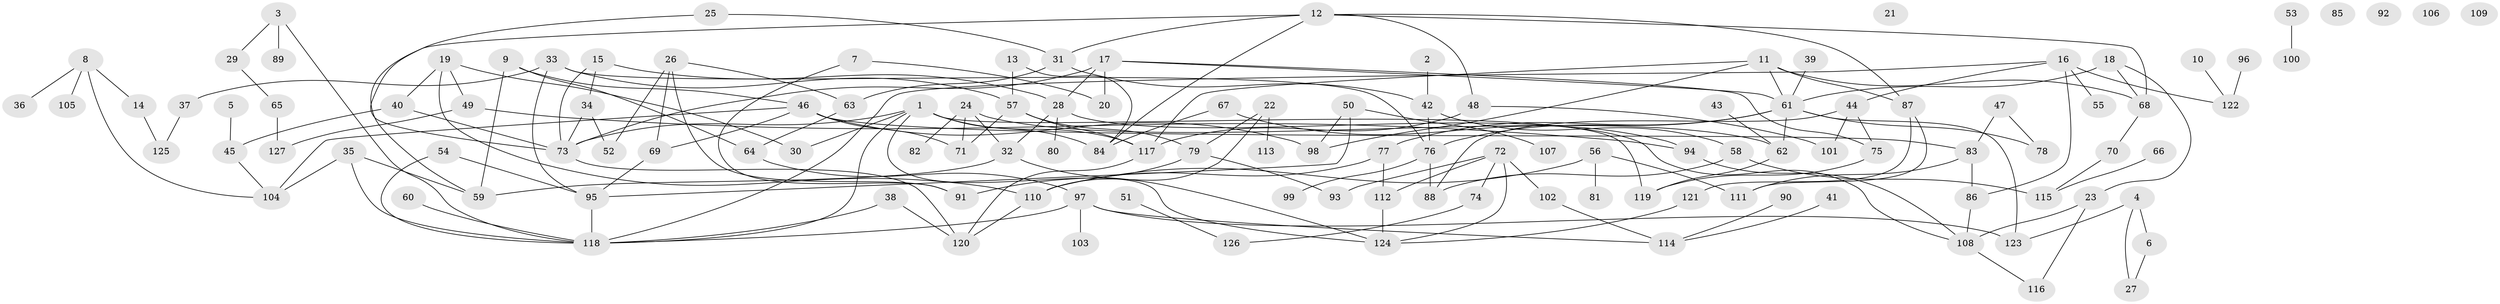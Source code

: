 // coarse degree distribution, {8: 0.06896551724137931, 7: 0.10344827586206896, 9: 0.017241379310344827, 6: 0.034482758620689655, 3: 0.25862068965517243, 2: 0.15517241379310345, 5: 0.034482758620689655, 4: 0.1896551724137931, 1: 0.13793103448275862}
// Generated by graph-tools (version 1.1) at 2025/48/03/04/25 22:48:02]
// undirected, 127 vertices, 181 edges
graph export_dot {
  node [color=gray90,style=filled];
  1;
  2;
  3;
  4;
  5;
  6;
  7;
  8;
  9;
  10;
  11;
  12;
  13;
  14;
  15;
  16;
  17;
  18;
  19;
  20;
  21;
  22;
  23;
  24;
  25;
  26;
  27;
  28;
  29;
  30;
  31;
  32;
  33;
  34;
  35;
  36;
  37;
  38;
  39;
  40;
  41;
  42;
  43;
  44;
  45;
  46;
  47;
  48;
  49;
  50;
  51;
  52;
  53;
  54;
  55;
  56;
  57;
  58;
  59;
  60;
  61;
  62;
  63;
  64;
  65;
  66;
  67;
  68;
  69;
  70;
  71;
  72;
  73;
  74;
  75;
  76;
  77;
  78;
  79;
  80;
  81;
  82;
  83;
  84;
  85;
  86;
  87;
  88;
  89;
  90;
  91;
  92;
  93;
  94;
  95;
  96;
  97;
  98;
  99;
  100;
  101;
  102;
  103;
  104;
  105;
  106;
  107;
  108;
  109;
  110;
  111;
  112;
  113;
  114;
  115;
  116;
  117;
  118;
  119;
  120;
  121;
  122;
  123;
  124;
  125;
  126;
  127;
  1 -- 30;
  1 -- 73;
  1 -- 84;
  1 -- 117;
  1 -- 118;
  1 -- 119;
  1 -- 124;
  2 -- 42;
  3 -- 29;
  3 -- 89;
  3 -- 118;
  4 -- 6;
  4 -- 27;
  4 -- 123;
  5 -- 45;
  6 -- 27;
  7 -- 20;
  7 -- 91;
  8 -- 14;
  8 -- 36;
  8 -- 104;
  8 -- 105;
  9 -- 46;
  9 -- 59;
  9 -- 64;
  10 -- 122;
  11 -- 61;
  11 -- 68;
  11 -- 87;
  11 -- 98;
  11 -- 117;
  12 -- 31;
  12 -- 48;
  12 -- 59;
  12 -- 68;
  12 -- 84;
  12 -- 87;
  13 -- 57;
  13 -- 84;
  14 -- 125;
  15 -- 28;
  15 -- 34;
  15 -- 73;
  16 -- 44;
  16 -- 55;
  16 -- 86;
  16 -- 118;
  16 -- 122;
  17 -- 20;
  17 -- 28;
  17 -- 61;
  17 -- 73;
  17 -- 75;
  18 -- 23;
  18 -- 61;
  18 -- 68;
  19 -- 30;
  19 -- 40;
  19 -- 49;
  19 -- 110;
  22 -- 79;
  22 -- 110;
  22 -- 113;
  23 -- 108;
  23 -- 116;
  24 -- 32;
  24 -- 62;
  24 -- 71;
  24 -- 82;
  25 -- 31;
  25 -- 73;
  26 -- 52;
  26 -- 63;
  26 -- 69;
  26 -- 91;
  28 -- 32;
  28 -- 80;
  28 -- 108;
  29 -- 65;
  31 -- 42;
  31 -- 63;
  32 -- 59;
  32 -- 124;
  33 -- 37;
  33 -- 57;
  33 -- 76;
  33 -- 95;
  34 -- 52;
  34 -- 73;
  35 -- 59;
  35 -- 104;
  35 -- 118;
  37 -- 125;
  38 -- 118;
  38 -- 120;
  39 -- 61;
  40 -- 45;
  40 -- 73;
  41 -- 114;
  42 -- 58;
  42 -- 76;
  43 -- 62;
  44 -- 75;
  44 -- 88;
  44 -- 101;
  45 -- 104;
  46 -- 69;
  46 -- 71;
  46 -- 83;
  46 -- 98;
  46 -- 104;
  47 -- 78;
  47 -- 83;
  48 -- 101;
  48 -- 117;
  49 -- 94;
  49 -- 127;
  50 -- 95;
  50 -- 98;
  50 -- 107;
  51 -- 126;
  53 -- 100;
  54 -- 95;
  54 -- 118;
  56 -- 81;
  56 -- 110;
  56 -- 111;
  57 -- 71;
  57 -- 79;
  57 -- 117;
  58 -- 88;
  58 -- 115;
  60 -- 118;
  61 -- 62;
  61 -- 76;
  61 -- 77;
  61 -- 78;
  61 -- 123;
  62 -- 119;
  63 -- 64;
  64 -- 97;
  65 -- 127;
  66 -- 115;
  67 -- 84;
  67 -- 94;
  68 -- 70;
  69 -- 95;
  70 -- 115;
  72 -- 74;
  72 -- 93;
  72 -- 102;
  72 -- 112;
  72 -- 124;
  73 -- 120;
  74 -- 126;
  75 -- 119;
  76 -- 88;
  76 -- 99;
  77 -- 110;
  77 -- 112;
  79 -- 91;
  79 -- 93;
  83 -- 86;
  83 -- 111;
  86 -- 108;
  87 -- 111;
  87 -- 121;
  90 -- 114;
  94 -- 108;
  95 -- 118;
  96 -- 122;
  97 -- 103;
  97 -- 114;
  97 -- 118;
  97 -- 123;
  102 -- 114;
  108 -- 116;
  110 -- 120;
  112 -- 124;
  117 -- 120;
  121 -- 124;
}
